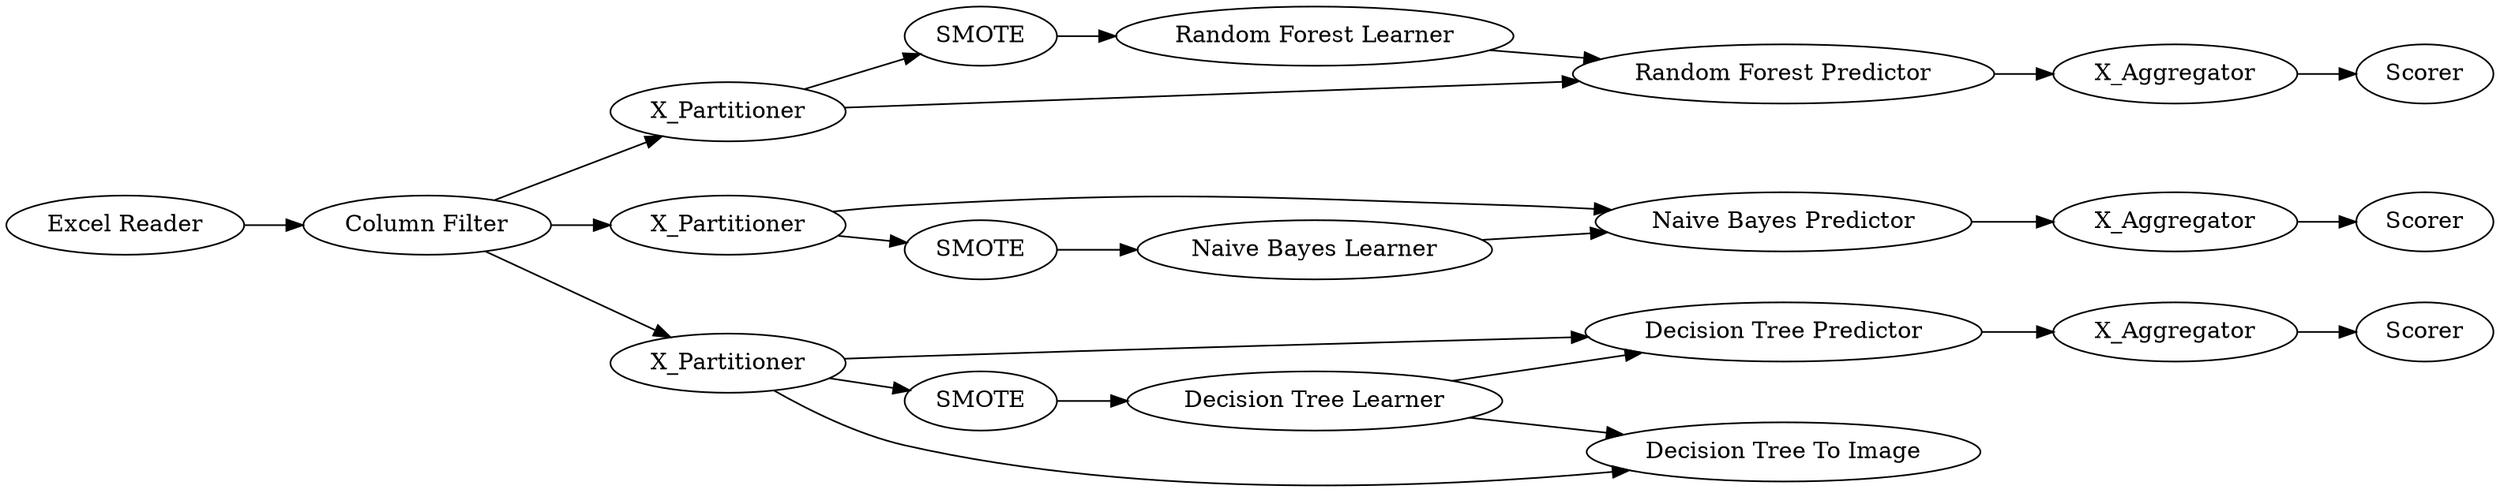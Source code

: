 digraph {
	"-7325035508267938486_28" [label=Scorer]
	"-7325035508267938486_2" [label="Column Filter"]
	"-7325035508267938486_17" [label=X_Partitioner]
	"-7325035508267938486_25" [label="Naive Bayes Learner"]
	"-7325035508267938486_30" [label=SMOTE]
	"-7325035508267938486_14" [label="Random Forest Learner"]
	"-7325035508267938486_23" [label=X_Aggregator]
	"-7325035508267938486_8" [label=X_Aggregator]
	"-7325035508267938486_15" [label="Random Forest Predictor"]
	"-7325035508267938486_24" [label="Naive Bayes Predictor"]
	"-7325035508267938486_5" [label="Decision Tree Learner"]
	"-7325035508267938486_27" [label=X_Aggregator]
	"-7325035508267938486_21" [label=Scorer]
	"-7325035508267938486_26" [label=X_Partitioner]
	"-7325035508267938486_9" [label=Scorer]
	"-7325035508267938486_4" [label="Decision Tree Predictor"]
	"-7325035508267938486_29" [label=SMOTE]
	"-7325035508267938486_31" [label="Decision Tree To Image"]
	"-7325035508267938486_1" [label="Excel Reader"]
	"-7325035508267938486_32" [label=SMOTE]
	"-7325035508267938486_12" [label=X_Partitioner]
	"-7325035508267938486_17" -> "-7325035508267938486_30"
	"-7325035508267938486_14" -> "-7325035508267938486_15"
	"-7325035508267938486_24" -> "-7325035508267938486_27"
	"-7325035508267938486_30" -> "-7325035508267938486_14"
	"-7325035508267938486_15" -> "-7325035508267938486_23"
	"-7325035508267938486_25" -> "-7325035508267938486_24"
	"-7325035508267938486_26" -> "-7325035508267938486_32"
	"-7325035508267938486_17" -> "-7325035508267938486_15"
	"-7325035508267938486_12" -> "-7325035508267938486_29"
	"-7325035508267938486_32" -> "-7325035508267938486_25"
	"-7325035508267938486_2" -> "-7325035508267938486_17"
	"-7325035508267938486_1" -> "-7325035508267938486_2"
	"-7325035508267938486_23" -> "-7325035508267938486_21"
	"-7325035508267938486_27" -> "-7325035508267938486_28"
	"-7325035508267938486_5" -> "-7325035508267938486_31"
	"-7325035508267938486_5" -> "-7325035508267938486_4"
	"-7325035508267938486_4" -> "-7325035508267938486_8"
	"-7325035508267938486_12" -> "-7325035508267938486_31"
	"-7325035508267938486_2" -> "-7325035508267938486_26"
	"-7325035508267938486_26" -> "-7325035508267938486_24"
	"-7325035508267938486_12" -> "-7325035508267938486_4"
	"-7325035508267938486_2" -> "-7325035508267938486_12"
	"-7325035508267938486_8" -> "-7325035508267938486_9"
	"-7325035508267938486_29" -> "-7325035508267938486_5"
	rankdir=LR
}
